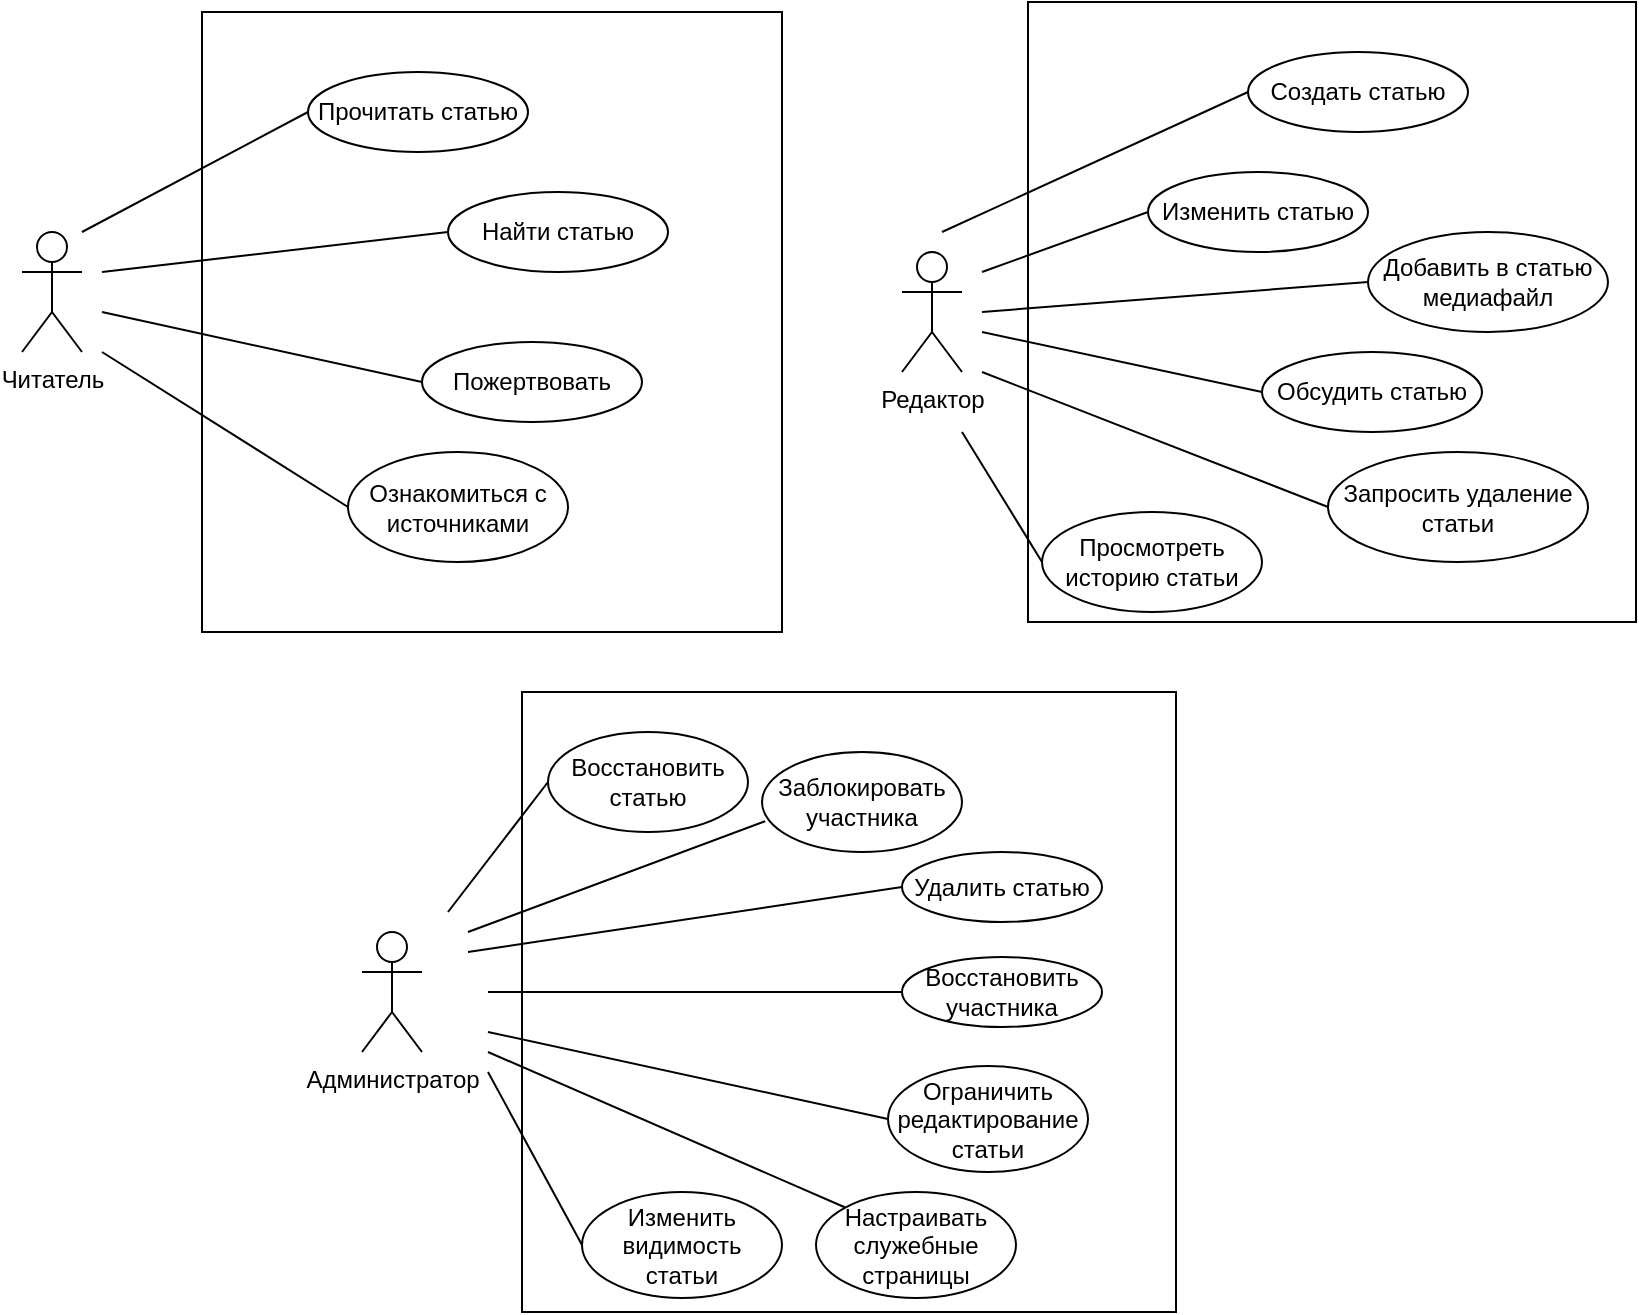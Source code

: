 <mxfile version="24.0.6" type="device">
  <diagram name="Page-1" id="e7e014a7-5840-1c2e-5031-d8a46d1fe8dd">
    <mxGraphModel dx="1654" dy="858" grid="1" gridSize="10" guides="1" tooltips="1" connect="1" arrows="1" fold="1" page="1" pageScale="1" pageWidth="827" pageHeight="827" background="none" math="0" shadow="0">
      <root>
        <mxCell id="0" />
        <mxCell id="1" parent="0" />
        <mxCell id="VHjH__5dP5TwFhIPcwZf-99" value="" style="rounded=0;whiteSpace=wrap;html=1;" vertex="1" parent="1">
          <mxGeometry x="103" y="75" width="290" height="310" as="geometry" />
        </mxCell>
        <mxCell id="VHjH__5dP5TwFhIPcwZf-98" value="" style="rounded=0;whiteSpace=wrap;html=1;" vertex="1" parent="1">
          <mxGeometry x="516" y="70" width="304" height="310" as="geometry" />
        </mxCell>
        <mxCell id="VHjH__5dP5TwFhIPcwZf-97" value="" style="rounded=0;whiteSpace=wrap;html=1;" vertex="1" parent="1">
          <mxGeometry x="263" y="415" width="327" height="310" as="geometry" />
        </mxCell>
        <mxCell id="VHjH__5dP5TwFhIPcwZf-41" value="Читатель" style="shape=umlActor;verticalLabelPosition=bottom;verticalAlign=top;html=1;" vertex="1" parent="1">
          <mxGeometry x="13" y="185" width="30" height="60" as="geometry" />
        </mxCell>
        <mxCell id="VHjH__5dP5TwFhIPcwZf-44" value="Редактор" style="shape=umlActor;verticalLabelPosition=bottom;verticalAlign=top;html=1;" vertex="1" parent="1">
          <mxGeometry x="453" y="195" width="30" height="60" as="geometry" />
        </mxCell>
        <mxCell id="VHjH__5dP5TwFhIPcwZf-45" value="Прочитать статью" style="ellipse;whiteSpace=wrap;html=1;" vertex="1" parent="1">
          <mxGeometry x="156" y="105" width="110" height="40" as="geometry" />
        </mxCell>
        <mxCell id="VHjH__5dP5TwFhIPcwZf-46" value="Найти статью" style="ellipse;whiteSpace=wrap;html=1;" vertex="1" parent="1">
          <mxGeometry x="226" y="165" width="110" height="40" as="geometry" />
        </mxCell>
        <mxCell id="VHjH__5dP5TwFhIPcwZf-47" value="Пожертвовать" style="ellipse;whiteSpace=wrap;html=1;" vertex="1" parent="1">
          <mxGeometry x="213" y="240" width="110" height="40" as="geometry" />
        </mxCell>
        <mxCell id="VHjH__5dP5TwFhIPcwZf-48" value="Ознакомиться с источниками" style="ellipse;whiteSpace=wrap;html=1;" vertex="1" parent="1">
          <mxGeometry x="176" y="295" width="110" height="55" as="geometry" />
        </mxCell>
        <mxCell id="VHjH__5dP5TwFhIPcwZf-52" value="Создать статью" style="ellipse;whiteSpace=wrap;html=1;" vertex="1" parent="1">
          <mxGeometry x="626" y="95" width="110" height="40" as="geometry" />
        </mxCell>
        <mxCell id="VHjH__5dP5TwFhIPcwZf-53" value="Изменить статью" style="ellipse;whiteSpace=wrap;html=1;" vertex="1" parent="1">
          <mxGeometry x="576" y="155" width="110" height="40" as="geometry" />
        </mxCell>
        <mxCell id="VHjH__5dP5TwFhIPcwZf-54" value="Обсудить статью" style="ellipse;whiteSpace=wrap;html=1;" vertex="1" parent="1">
          <mxGeometry x="633" y="245" width="110" height="40" as="geometry" />
        </mxCell>
        <mxCell id="VHjH__5dP5TwFhIPcwZf-55" value="Просмотреть историю статьи" style="ellipse;whiteSpace=wrap;html=1;" vertex="1" parent="1">
          <mxGeometry x="523" y="325" width="110" height="50" as="geometry" />
        </mxCell>
        <mxCell id="VHjH__5dP5TwFhIPcwZf-56" value="Добавить в статью медиафайл" style="ellipse;whiteSpace=wrap;html=1;" vertex="1" parent="1">
          <mxGeometry x="686" y="185" width="120" height="50" as="geometry" />
        </mxCell>
        <mxCell id="VHjH__5dP5TwFhIPcwZf-57" value="Запросить удаление статьи" style="ellipse;whiteSpace=wrap;html=1;" vertex="1" parent="1">
          <mxGeometry x="666" y="295" width="130" height="55" as="geometry" />
        </mxCell>
        <mxCell id="VHjH__5dP5TwFhIPcwZf-60" value="" style="endArrow=none;html=1;rounded=0;entryX=0;entryY=0.5;entryDx=0;entryDy=0;" edge="1" parent="1" target="VHjH__5dP5TwFhIPcwZf-45">
          <mxGeometry width="50" height="50" relative="1" as="geometry">
            <mxPoint x="43" y="185" as="sourcePoint" />
            <mxPoint x="93" y="135" as="targetPoint" />
          </mxGeometry>
        </mxCell>
        <mxCell id="VHjH__5dP5TwFhIPcwZf-61" value="" style="endArrow=none;html=1;rounded=0;entryX=0;entryY=0.5;entryDx=0;entryDy=0;" edge="1" parent="1" target="VHjH__5dP5TwFhIPcwZf-55">
          <mxGeometry width="50" height="50" relative="1" as="geometry">
            <mxPoint x="483" y="285" as="sourcePoint" />
            <mxPoint x="63" y="335" as="targetPoint" />
          </mxGeometry>
        </mxCell>
        <mxCell id="VHjH__5dP5TwFhIPcwZf-64" value="" style="endArrow=none;html=1;rounded=0;entryX=0;entryY=0.5;entryDx=0;entryDy=0;" edge="1" parent="1" target="VHjH__5dP5TwFhIPcwZf-46">
          <mxGeometry width="50" height="50" relative="1" as="geometry">
            <mxPoint x="53" y="205" as="sourcePoint" />
            <mxPoint x="73" y="345" as="targetPoint" />
          </mxGeometry>
        </mxCell>
        <mxCell id="VHjH__5dP5TwFhIPcwZf-66" value="" style="endArrow=none;html=1;rounded=0;entryX=0;entryY=0.5;entryDx=0;entryDy=0;" edge="1" parent="1" target="VHjH__5dP5TwFhIPcwZf-47">
          <mxGeometry width="50" height="50" relative="1" as="geometry">
            <mxPoint x="53" y="225" as="sourcePoint" />
            <mxPoint x="73" y="345" as="targetPoint" />
          </mxGeometry>
        </mxCell>
        <mxCell id="VHjH__5dP5TwFhIPcwZf-67" value="" style="endArrow=none;html=1;rounded=0;entryX=0;entryY=0.5;entryDx=0;entryDy=0;" edge="1" parent="1" target="VHjH__5dP5TwFhIPcwZf-48">
          <mxGeometry width="50" height="50" relative="1" as="geometry">
            <mxPoint x="53" y="245" as="sourcePoint" />
            <mxPoint x="73" y="345" as="targetPoint" />
          </mxGeometry>
        </mxCell>
        <mxCell id="VHjH__5dP5TwFhIPcwZf-68" value="" style="endArrow=none;html=1;rounded=0;entryX=0;entryY=0.5;entryDx=0;entryDy=0;" edge="1" parent="1" target="VHjH__5dP5TwFhIPcwZf-52">
          <mxGeometry width="50" height="50" relative="1" as="geometry">
            <mxPoint x="473" y="185" as="sourcePoint" />
            <mxPoint x="73" y="345" as="targetPoint" />
          </mxGeometry>
        </mxCell>
        <mxCell id="VHjH__5dP5TwFhIPcwZf-69" value="" style="endArrow=none;html=1;rounded=0;entryX=0;entryY=0.5;entryDx=0;entryDy=0;" edge="1" parent="1" target="VHjH__5dP5TwFhIPcwZf-53">
          <mxGeometry width="50" height="50" relative="1" as="geometry">
            <mxPoint x="493" y="205" as="sourcePoint" />
            <mxPoint x="73" y="345" as="targetPoint" />
          </mxGeometry>
        </mxCell>
        <mxCell id="VHjH__5dP5TwFhIPcwZf-70" value="" style="endArrow=none;html=1;rounded=0;entryX=0;entryY=0.5;entryDx=0;entryDy=0;" edge="1" parent="1" target="VHjH__5dP5TwFhIPcwZf-56">
          <mxGeometry width="50" height="50" relative="1" as="geometry">
            <mxPoint x="493" y="225" as="sourcePoint" />
            <mxPoint x="553" y="195" as="targetPoint" />
          </mxGeometry>
        </mxCell>
        <mxCell id="VHjH__5dP5TwFhIPcwZf-71" value="" style="endArrow=none;html=1;rounded=0;entryX=0;entryY=0.5;entryDx=0;entryDy=0;" edge="1" parent="1" target="VHjH__5dP5TwFhIPcwZf-54">
          <mxGeometry width="50" height="50" relative="1" as="geometry">
            <mxPoint x="493" y="235" as="sourcePoint" />
            <mxPoint x="663" y="225" as="targetPoint" />
          </mxGeometry>
        </mxCell>
        <mxCell id="VHjH__5dP5TwFhIPcwZf-72" value="" style="endArrow=none;html=1;rounded=0;entryX=0;entryY=0.5;entryDx=0;entryDy=0;" edge="1" parent="1" target="VHjH__5dP5TwFhIPcwZf-57">
          <mxGeometry width="50" height="50" relative="1" as="geometry">
            <mxPoint x="493" y="255" as="sourcePoint" />
            <mxPoint x="603" y="275" as="targetPoint" />
          </mxGeometry>
        </mxCell>
        <mxCell id="VHjH__5dP5TwFhIPcwZf-74" value="Администратор" style="shape=umlActor;verticalLabelPosition=bottom;verticalAlign=top;html=1;" vertex="1" parent="1">
          <mxGeometry x="183" y="535" width="30" height="60" as="geometry" />
        </mxCell>
        <mxCell id="VHjH__5dP5TwFhIPcwZf-79" value="Удалить статью" style="ellipse;whiteSpace=wrap;html=1;" vertex="1" parent="1">
          <mxGeometry x="453" y="495" width="100" height="35" as="geometry" />
        </mxCell>
        <mxCell id="VHjH__5dP5TwFhIPcwZf-83" value="" style="endArrow=none;html=1;rounded=0;entryX=0;entryY=0.5;entryDx=0;entryDy=0;" edge="1" parent="1" target="VHjH__5dP5TwFhIPcwZf-79">
          <mxGeometry width="50" height="50" relative="1" as="geometry">
            <mxPoint x="236" y="545" as="sourcePoint" />
            <mxPoint x="256" y="695" as="targetPoint" />
          </mxGeometry>
        </mxCell>
        <mxCell id="VHjH__5dP5TwFhIPcwZf-84" value="Восстановить статью" style="ellipse;whiteSpace=wrap;html=1;" vertex="1" parent="1">
          <mxGeometry x="276" y="435" width="100" height="50" as="geometry" />
        </mxCell>
        <mxCell id="VHjH__5dP5TwFhIPcwZf-85" value="" style="endArrow=none;html=1;rounded=0;entryX=0;entryY=0.5;entryDx=0;entryDy=0;" edge="1" parent="1" target="VHjH__5dP5TwFhIPcwZf-84">
          <mxGeometry width="50" height="50" relative="1" as="geometry">
            <mxPoint x="226" y="525" as="sourcePoint" />
            <mxPoint x="456" y="513" as="targetPoint" />
          </mxGeometry>
        </mxCell>
        <mxCell id="VHjH__5dP5TwFhIPcwZf-86" value="Заблокировать участника" style="ellipse;whiteSpace=wrap;html=1;" vertex="1" parent="1">
          <mxGeometry x="383" y="445" width="100" height="50" as="geometry" />
        </mxCell>
        <mxCell id="VHjH__5dP5TwFhIPcwZf-88" value="" style="endArrow=none;html=1;rounded=0;entryX=0.016;entryY=0.692;entryDx=0;entryDy=0;entryPerimeter=0;" edge="1" parent="1" target="VHjH__5dP5TwFhIPcwZf-86">
          <mxGeometry width="50" height="50" relative="1" as="geometry">
            <mxPoint x="236" y="535" as="sourcePoint" />
            <mxPoint x="456" y="513" as="targetPoint" />
          </mxGeometry>
        </mxCell>
        <mxCell id="VHjH__5dP5TwFhIPcwZf-89" value="Восстановить участника" style="ellipse;whiteSpace=wrap;html=1;" vertex="1" parent="1">
          <mxGeometry x="453" y="547.5" width="100" height="35" as="geometry" />
        </mxCell>
        <mxCell id="VHjH__5dP5TwFhIPcwZf-90" value="" style="endArrow=none;html=1;rounded=0;entryX=0;entryY=0.5;entryDx=0;entryDy=0;" edge="1" parent="1" target="VHjH__5dP5TwFhIPcwZf-89">
          <mxGeometry width="50" height="50" relative="1" as="geometry">
            <mxPoint x="246" y="565" as="sourcePoint" />
            <mxPoint x="463" y="523" as="targetPoint" />
          </mxGeometry>
        </mxCell>
        <mxCell id="VHjH__5dP5TwFhIPcwZf-91" value="Ограничить редактирование статьи" style="ellipse;whiteSpace=wrap;html=1;" vertex="1" parent="1">
          <mxGeometry x="446" y="602" width="100" height="53" as="geometry" />
        </mxCell>
        <mxCell id="VHjH__5dP5TwFhIPcwZf-92" value="" style="endArrow=none;html=1;rounded=0;entryX=0;entryY=0.5;entryDx=0;entryDy=0;" edge="1" parent="1" target="VHjH__5dP5TwFhIPcwZf-91">
          <mxGeometry width="50" height="50" relative="1" as="geometry">
            <mxPoint x="246" y="585" as="sourcePoint" />
            <mxPoint x="463" y="575" as="targetPoint" />
          </mxGeometry>
        </mxCell>
        <mxCell id="VHjH__5dP5TwFhIPcwZf-93" value="Изменить видимость статьи" style="ellipse;whiteSpace=wrap;html=1;" vertex="1" parent="1">
          <mxGeometry x="293" y="665" width="100" height="53" as="geometry" />
        </mxCell>
        <mxCell id="VHjH__5dP5TwFhIPcwZf-94" value="" style="endArrow=none;html=1;rounded=0;entryX=0;entryY=0.5;entryDx=0;entryDy=0;" edge="1" parent="1" target="VHjH__5dP5TwFhIPcwZf-93">
          <mxGeometry width="50" height="50" relative="1" as="geometry">
            <mxPoint x="246" y="605" as="sourcePoint" />
            <mxPoint x="456" y="639" as="targetPoint" />
          </mxGeometry>
        </mxCell>
        <mxCell id="VHjH__5dP5TwFhIPcwZf-95" value="Настраивать служебные страницы" style="ellipse;whiteSpace=wrap;html=1;" vertex="1" parent="1">
          <mxGeometry x="410" y="665" width="100" height="53" as="geometry" />
        </mxCell>
        <mxCell id="VHjH__5dP5TwFhIPcwZf-96" value="" style="endArrow=none;html=1;rounded=0;entryX=0;entryY=0;entryDx=0;entryDy=0;" edge="1" parent="1" target="VHjH__5dP5TwFhIPcwZf-95">
          <mxGeometry width="50" height="50" relative="1" as="geometry">
            <mxPoint x="246" y="595" as="sourcePoint" />
            <mxPoint x="456" y="639" as="targetPoint" />
          </mxGeometry>
        </mxCell>
      </root>
    </mxGraphModel>
  </diagram>
</mxfile>
